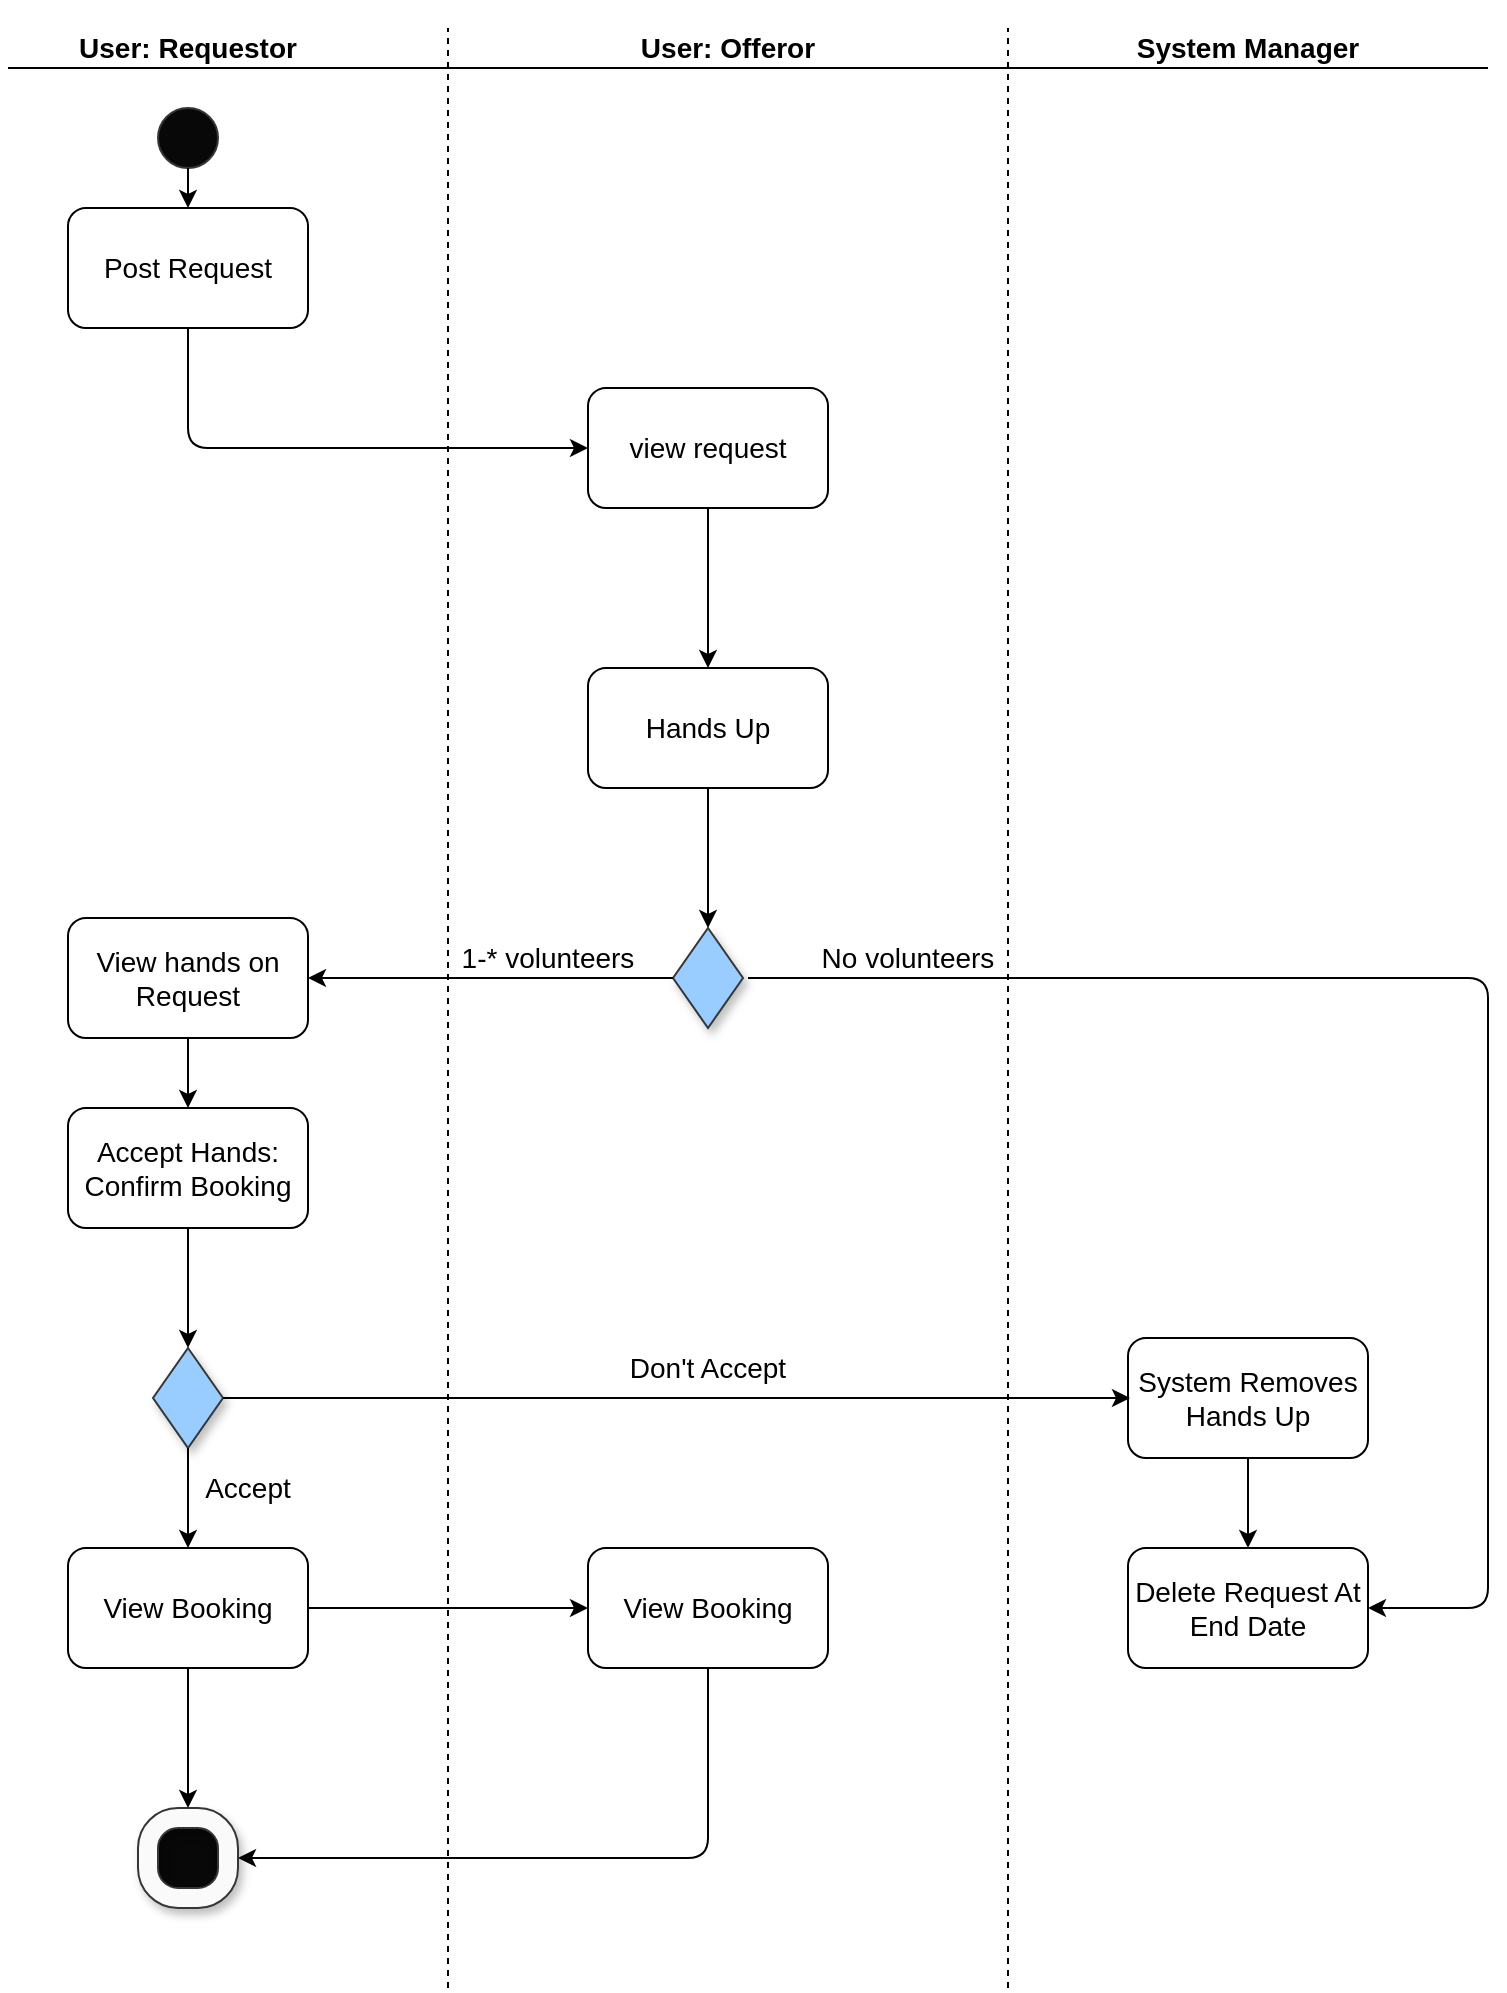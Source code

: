 <mxfile version="14.4.9" type="github">
  <diagram id="n9qWUOam9ZF6OnrzucKD" name="Page-1">
    <mxGraphModel dx="2131" dy="854" grid="1" gridSize="10" guides="1" tooltips="1" connect="1" arrows="1" fold="1" page="1" pageScale="1" pageWidth="850" pageHeight="1100" math="0" shadow="0">
      <root>
        <mxCell id="0" />
        <mxCell id="1" parent="0" />
        <mxCell id="XBuRLawrK7IfiwdRNRbU-3" value="&lt;font style=&quot;font-size: 14px&quot;&gt;Post Request&lt;/font&gt;" style="rounded=1;whiteSpace=wrap;html=1;" parent="1" vertex="1">
          <mxGeometry x="90" y="110" width="120" height="60" as="geometry" />
        </mxCell>
        <mxCell id="XBuRLawrK7IfiwdRNRbU-7" value="&lt;font style=&quot;font-size: 14px&quot;&gt;view request&lt;/font&gt;" style="rounded=1;whiteSpace=wrap;html=1;" parent="1" vertex="1">
          <mxGeometry x="350" y="200" width="120" height="60" as="geometry" />
        </mxCell>
        <mxCell id="XBuRLawrK7IfiwdRNRbU-8" value="&lt;font style=&quot;font-size: 14px&quot;&gt;Hands Up&lt;/font&gt;" style="rounded=1;whiteSpace=wrap;html=1;" parent="1" vertex="1">
          <mxGeometry x="350" y="340" width="120" height="60" as="geometry" />
        </mxCell>
        <mxCell id="XBuRLawrK7IfiwdRNRbU-9" value="&lt;font style=&quot;font-size: 14px&quot;&gt;View hands on Request&lt;/font&gt;" style="rounded=1;whiteSpace=wrap;html=1;" parent="1" vertex="1">
          <mxGeometry x="90" y="465" width="120" height="60" as="geometry" />
        </mxCell>
        <mxCell id="XBuRLawrK7IfiwdRNRbU-11" value="&lt;font style=&quot;font-size: 14px&quot;&gt;System Removes Hands Up&lt;/font&gt;" style="rounded=1;whiteSpace=wrap;html=1;" parent="1" vertex="1">
          <mxGeometry x="620" y="675" width="120" height="60" as="geometry" />
        </mxCell>
        <mxCell id="XBuRLawrK7IfiwdRNRbU-12" value="&lt;font style=&quot;font-size: 14px&quot;&gt;Accept Hands: Confirm Booking&lt;/font&gt;" style="rounded=1;whiteSpace=wrap;html=1;" parent="1" vertex="1">
          <mxGeometry x="90" y="560" width="120" height="60" as="geometry" />
        </mxCell>
        <mxCell id="XBuRLawrK7IfiwdRNRbU-13" value="&lt;font style=&quot;font-size: 14px&quot;&gt;View Booking&lt;/font&gt;" style="rounded=1;whiteSpace=wrap;html=1;" parent="1" vertex="1">
          <mxGeometry x="90" y="780" width="120" height="60" as="geometry" />
        </mxCell>
        <mxCell id="XBuRLawrK7IfiwdRNRbU-14" value="&lt;font style=&quot;font-size: 14px&quot;&gt;View Booking&lt;/font&gt;" style="rounded=1;whiteSpace=wrap;html=1;" parent="1" vertex="1">
          <mxGeometry x="350" y="780" width="120" height="60" as="geometry" />
        </mxCell>
        <mxCell id="XBuRLawrK7IfiwdRNRbU-16" value="" style="ellipse;whiteSpace=wrap;html=1;aspect=fixed;strokeColor=#363636;shadow=0;fillColor=#080808;" parent="1" vertex="1">
          <mxGeometry x="135" y="60" width="30" height="30" as="geometry" />
        </mxCell>
        <mxCell id="XBuRLawrK7IfiwdRNRbU-17" value="" style="ellipse;whiteSpace=wrap;html=1;aspect=fixed;shadow=0;strokeColor=#363636;fillColor=#080808;" parent="1" vertex="1">
          <mxGeometry x="125" y="910" width="50" height="50" as="geometry" />
        </mxCell>
        <mxCell id="XBuRLawrK7IfiwdRNRbU-20" value="" style="verticalLabelPosition=bottom;verticalAlign=top;html=1;shape=mxgraph.basic.rounded_frame;dx=10;shadow=1;strokeColor=#363636;fillColor=#FAFAFA;" parent="1" vertex="1">
          <mxGeometry x="125" y="910" width="50" height="50" as="geometry" />
        </mxCell>
        <mxCell id="XBuRLawrK7IfiwdRNRbU-21" value="" style="endArrow=classic;html=1;exitX=0.5;exitY=1;exitDx=0;exitDy=0;entryX=0.5;entryY=0;entryDx=0;entryDy=0;" parent="1" source="XBuRLawrK7IfiwdRNRbU-16" target="XBuRLawrK7IfiwdRNRbU-3" edge="1">
          <mxGeometry width="50" height="50" relative="1" as="geometry">
            <mxPoint x="400" y="420" as="sourcePoint" />
            <mxPoint x="150" y="130" as="targetPoint" />
          </mxGeometry>
        </mxCell>
        <mxCell id="XBuRLawrK7IfiwdRNRbU-23" value="" style="rhombus;whiteSpace=wrap;html=1;shadow=1;strokeColor=#363636;fillColor=#99CCFF;" parent="1" vertex="1">
          <mxGeometry x="392.5" y="470" width="35" height="50" as="geometry" />
        </mxCell>
        <mxCell id="XBuRLawrK7IfiwdRNRbU-24" value="" style="rhombus;whiteSpace=wrap;html=1;shadow=1;strokeColor=#363636;fillColor=#99CCFF;" parent="1" vertex="1">
          <mxGeometry x="132.5" y="680" width="35" height="50" as="geometry" />
        </mxCell>
        <mxCell id="XBuRLawrK7IfiwdRNRbU-27" value="" style="endArrow=classic;html=1;exitX=0.5;exitY=1;exitDx=0;exitDy=0;" parent="1" source="XBuRLawrK7IfiwdRNRbU-3" target="XBuRLawrK7IfiwdRNRbU-7" edge="1">
          <mxGeometry width="50" height="50" relative="1" as="geometry">
            <mxPoint x="150" y="250" as="sourcePoint" />
            <mxPoint x="440" y="260" as="targetPoint" />
            <Array as="points">
              <mxPoint x="150" y="230" />
            </Array>
          </mxGeometry>
        </mxCell>
        <mxCell id="XBuRLawrK7IfiwdRNRbU-28" value="" style="endArrow=classic;html=1;exitX=0.5;exitY=1;exitDx=0;exitDy=0;entryX=0.5;entryY=0;entryDx=0;entryDy=0;" parent="1" source="XBuRLawrK7IfiwdRNRbU-7" target="XBuRLawrK7IfiwdRNRbU-8" edge="1">
          <mxGeometry width="50" height="50" relative="1" as="geometry">
            <mxPoint x="390" y="490" as="sourcePoint" />
            <mxPoint x="440" y="440" as="targetPoint" />
          </mxGeometry>
        </mxCell>
        <mxCell id="XBuRLawrK7IfiwdRNRbU-29" value="" style="endArrow=classic;html=1;exitX=0.5;exitY=1;exitDx=0;exitDy=0;" parent="1" source="XBuRLawrK7IfiwdRNRbU-8" target="XBuRLawrK7IfiwdRNRbU-23" edge="1">
          <mxGeometry width="50" height="50" relative="1" as="geometry">
            <mxPoint x="411" y="430" as="sourcePoint" />
            <mxPoint x="440" y="440" as="targetPoint" />
          </mxGeometry>
        </mxCell>
        <mxCell id="XBuRLawrK7IfiwdRNRbU-31" value="" style="endArrow=classic;html=1;entryX=1;entryY=0.5;entryDx=0;entryDy=0;" parent="1" source="XBuRLawrK7IfiwdRNRbU-23" target="XBuRLawrK7IfiwdRNRbU-9" edge="1">
          <mxGeometry width="50" height="50" relative="1" as="geometry">
            <mxPoint x="390" y="498" as="sourcePoint" />
            <mxPoint x="210" y="499" as="targetPoint" />
          </mxGeometry>
        </mxCell>
        <mxCell id="XBuRLawrK7IfiwdRNRbU-32" value="" style="endArrow=classic;html=1;exitX=0.5;exitY=1;exitDx=0;exitDy=0;" parent="1" source="XBuRLawrK7IfiwdRNRbU-9" target="XBuRLawrK7IfiwdRNRbU-12" edge="1">
          <mxGeometry width="50" height="50" relative="1" as="geometry">
            <mxPoint x="390" y="490" as="sourcePoint" />
            <mxPoint x="440" y="440" as="targetPoint" />
          </mxGeometry>
        </mxCell>
        <mxCell id="XBuRLawrK7IfiwdRNRbU-33" value="" style="endArrow=classic;html=1;exitX=0.5;exitY=1;exitDx=0;exitDy=0;entryX=0.5;entryY=0;entryDx=0;entryDy=0;" parent="1" source="XBuRLawrK7IfiwdRNRbU-12" target="XBuRLawrK7IfiwdRNRbU-24" edge="1">
          <mxGeometry width="50" height="50" relative="1" as="geometry">
            <mxPoint x="390" y="490" as="sourcePoint" />
            <mxPoint x="440" y="440" as="targetPoint" />
          </mxGeometry>
        </mxCell>
        <mxCell id="XBuRLawrK7IfiwdRNRbU-34" value="" style="endArrow=classic;html=1;exitX=0.5;exitY=1;exitDx=0;exitDy=0;" parent="1" source="XBuRLawrK7IfiwdRNRbU-24" target="XBuRLawrK7IfiwdRNRbU-13" edge="1">
          <mxGeometry width="50" height="50" relative="1" as="geometry">
            <mxPoint x="390" y="490" as="sourcePoint" />
            <mxPoint x="440" y="440" as="targetPoint" />
          </mxGeometry>
        </mxCell>
        <mxCell id="XBuRLawrK7IfiwdRNRbU-35" value="" style="endArrow=classic;html=1;exitX=1;exitY=0.5;exitDx=0;exitDy=0;" parent="1" source="XBuRLawrK7IfiwdRNRbU-13" target="XBuRLawrK7IfiwdRNRbU-14" edge="1">
          <mxGeometry width="50" height="50" relative="1" as="geometry">
            <mxPoint x="390" y="490" as="sourcePoint" />
            <mxPoint x="440" y="440" as="targetPoint" />
          </mxGeometry>
        </mxCell>
        <mxCell id="XBuRLawrK7IfiwdRNRbU-37" value="" style="endArrow=classic;html=1;exitX=0.5;exitY=1;exitDx=0;exitDy=0;entryX=0.5;entryY=0;entryDx=0;entryDy=0;entryPerimeter=0;" parent="1" source="XBuRLawrK7IfiwdRNRbU-13" target="XBuRLawrK7IfiwdRNRbU-20" edge="1">
          <mxGeometry width="50" height="50" relative="1" as="geometry">
            <mxPoint x="390" y="550" as="sourcePoint" />
            <mxPoint x="440" y="500" as="targetPoint" />
          </mxGeometry>
        </mxCell>
        <mxCell id="XBuRLawrK7IfiwdRNRbU-38" value="" style="endArrow=classic;html=1;exitX=0.5;exitY=1;exitDx=0;exitDy=0;" parent="1" source="XBuRLawrK7IfiwdRNRbU-14" target="XBuRLawrK7IfiwdRNRbU-17" edge="1">
          <mxGeometry width="50" height="50" relative="1" as="geometry">
            <mxPoint x="390" y="550" as="sourcePoint" />
            <mxPoint x="410" y="940" as="targetPoint" />
            <Array as="points">
              <mxPoint x="410" y="935" />
            </Array>
          </mxGeometry>
        </mxCell>
        <mxCell id="XBuRLawrK7IfiwdRNRbU-41" value="&lt;font style=&quot;font-size: 14px&quot;&gt;&lt;b&gt;User: Requestor&lt;/b&gt;&lt;/font&gt;" style="text;html=1;strokeColor=none;fillColor=none;align=center;verticalAlign=middle;whiteSpace=wrap;rounded=0;shadow=1;" parent="1" vertex="1">
          <mxGeometry x="60" y="10" width="180" height="40" as="geometry" />
        </mxCell>
        <mxCell id="XBuRLawrK7IfiwdRNRbU-42" value="&lt;font style=&quot;font-size: 14px&quot;&gt;&lt;b&gt;User: Offeror&lt;/b&gt;&lt;/font&gt;" style="text;html=1;strokeColor=none;fillColor=none;align=center;verticalAlign=middle;whiteSpace=wrap;rounded=0;shadow=1;" parent="1" vertex="1">
          <mxGeometry x="330" y="10" width="180" height="40" as="geometry" />
        </mxCell>
        <mxCell id="XBuRLawrK7IfiwdRNRbU-43" value="&lt;font style=&quot;font-size: 14px&quot;&gt;&lt;b&gt;System Manager&lt;/b&gt;&lt;/font&gt;" style="text;html=1;strokeColor=none;fillColor=none;align=center;verticalAlign=middle;whiteSpace=wrap;rounded=0;shadow=1;" parent="1" vertex="1">
          <mxGeometry x="590" y="10" width="180" height="40" as="geometry" />
        </mxCell>
        <mxCell id="XBuRLawrK7IfiwdRNRbU-44" value="" style="endArrow=none;dashed=1;html=1;" parent="1" edge="1">
          <mxGeometry width="50" height="50" relative="1" as="geometry">
            <mxPoint x="280" y="1000" as="sourcePoint" />
            <mxPoint x="280" y="20" as="targetPoint" />
          </mxGeometry>
        </mxCell>
        <mxCell id="XBuRLawrK7IfiwdRNRbU-45" value="" style="endArrow=none;dashed=1;html=1;" parent="1" edge="1">
          <mxGeometry width="50" height="50" relative="1" as="geometry">
            <mxPoint x="560" y="1000" as="sourcePoint" />
            <mxPoint x="560" y="20" as="targetPoint" />
          </mxGeometry>
        </mxCell>
        <mxCell id="XBuRLawrK7IfiwdRNRbU-47" value="" style="endArrow=none;html=1;exitX=0;exitY=0.75;exitDx=0;exitDy=0;" parent="1" source="XBuRLawrK7IfiwdRNRbU-41" edge="1">
          <mxGeometry width="50" height="50" relative="1" as="geometry">
            <mxPoint x="390" y="310" as="sourcePoint" />
            <mxPoint x="800" y="40" as="targetPoint" />
          </mxGeometry>
        </mxCell>
        <mxCell id="XBuRLawrK7IfiwdRNRbU-50" value="&lt;span style=&quot;font-size: 14px&quot;&gt;No volunteers&lt;/span&gt;" style="text;html=1;strokeColor=none;fillColor=none;align=center;verticalAlign=middle;whiteSpace=wrap;rounded=0;shadow=1;" parent="1" vertex="1">
          <mxGeometry x="420" y="465" width="180" height="40" as="geometry" />
        </mxCell>
        <mxCell id="XBuRLawrK7IfiwdRNRbU-51" value="&lt;span style=&quot;font-size: 14px&quot;&gt;1-* volunteers&lt;/span&gt;" style="text;html=1;strokeColor=none;fillColor=none;align=center;verticalAlign=middle;whiteSpace=wrap;rounded=0;shadow=1;" parent="1" vertex="1">
          <mxGeometry x="240" y="465" width="180" height="40" as="geometry" />
        </mxCell>
        <mxCell id="XBuRLawrK7IfiwdRNRbU-52" value="" style="endArrow=classic;html=1;exitX=1;exitY=0.5;exitDx=0;exitDy=0;" parent="1" source="XBuRLawrK7IfiwdRNRbU-24" edge="1">
          <mxGeometry width="50" height="50" relative="1" as="geometry">
            <mxPoint x="390" y="760" as="sourcePoint" />
            <mxPoint x="621" y="705" as="targetPoint" />
          </mxGeometry>
        </mxCell>
        <mxCell id="XBuRLawrK7IfiwdRNRbU-53" value="&lt;span style=&quot;font-size: 14px&quot;&gt;Don&#39;t Accept&lt;/span&gt;" style="text;html=1;strokeColor=none;fillColor=none;align=center;verticalAlign=middle;whiteSpace=wrap;rounded=0;shadow=1;" parent="1" vertex="1">
          <mxGeometry x="320" y="670" width="180" height="40" as="geometry" />
        </mxCell>
        <mxCell id="XBuRLawrK7IfiwdRNRbU-54" value="&lt;font style=&quot;font-size: 14px&quot;&gt;Accept&lt;/font&gt;" style="text;html=1;strokeColor=none;fillColor=none;align=center;verticalAlign=middle;whiteSpace=wrap;rounded=0;shadow=1;" parent="1" vertex="1">
          <mxGeometry x="90" y="730" width="180" height="40" as="geometry" />
        </mxCell>
        <mxCell id="o0AuTn7vyGWfA3Tbua4q-1" value="&lt;font style=&quot;font-size: 14px&quot;&gt;Delete Request At End Date&lt;/font&gt;" style="rounded=1;whiteSpace=wrap;html=1;" parent="1" vertex="1">
          <mxGeometry x="620" y="780" width="120" height="60" as="geometry" />
        </mxCell>
        <mxCell id="5XRddkC8qpzPn9ic1-ZW-1" value="" style="endArrow=classic;html=1;entryX=1;entryY=0.5;entryDx=0;entryDy=0;" edge="1" parent="1" target="o0AuTn7vyGWfA3Tbua4q-1">
          <mxGeometry width="50" height="50" relative="1" as="geometry">
            <mxPoint x="430" y="495" as="sourcePoint" />
            <mxPoint x="800" y="830" as="targetPoint" />
            <Array as="points">
              <mxPoint x="800" y="495" />
              <mxPoint x="800" y="810" />
            </Array>
          </mxGeometry>
        </mxCell>
        <mxCell id="5XRddkC8qpzPn9ic1-ZW-3" value="" style="endArrow=classic;html=1;exitX=0.5;exitY=1;exitDx=0;exitDy=0;entryX=0.5;entryY=0;entryDx=0;entryDy=0;" edge="1" parent="1" source="XBuRLawrK7IfiwdRNRbU-11" target="o0AuTn7vyGWfA3Tbua4q-1">
          <mxGeometry width="50" height="50" relative="1" as="geometry">
            <mxPoint x="400" y="760" as="sourcePoint" />
            <mxPoint x="450" y="710" as="targetPoint" />
          </mxGeometry>
        </mxCell>
      </root>
    </mxGraphModel>
  </diagram>
</mxfile>
